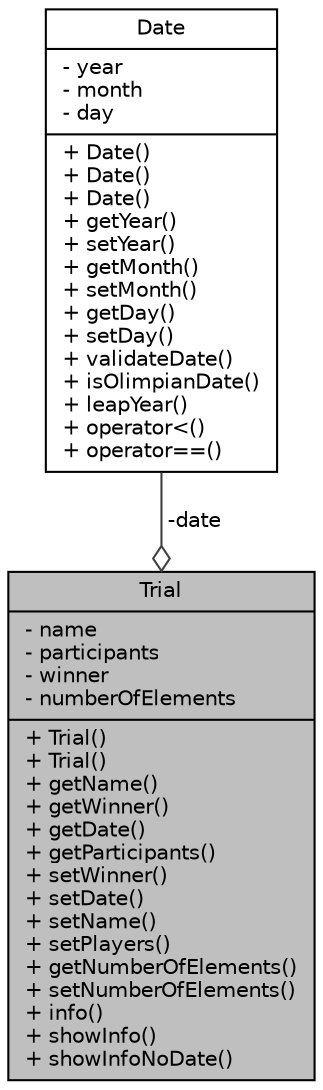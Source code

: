 digraph "Trial"
{
 // LATEX_PDF_SIZE
  edge [fontname="Helvetica",fontsize="10",labelfontname="Helvetica",labelfontsize="10"];
  node [fontname="Helvetica",fontsize="10",shape=record];
  Node1 [label="{Trial\n|- name\l- participants\l- winner\l- numberOfElements\l|+ Trial()\l+ Trial()\l+ getName()\l+ getWinner()\l+ getDate()\l+ getParticipants()\l+ setWinner()\l+ setDate()\l+ setName()\l+ setPlayers()\l+ getNumberOfElements()\l+ setNumberOfElements()\l+ info()\l+ showInfo()\l+ showInfoNoDate()\l}",height=0.2,width=0.4,color="black", fillcolor="grey75", style="filled", fontcolor="black",tooltip=" "];
  Node2 -> Node1 [color="grey25",fontsize="10",style="solid",label=" -date" ,arrowhead="odiamond",fontname="Helvetica"];
  Node2 [label="{Date\n|- year\l- month\l- day\l|+ Date()\l+ Date()\l+ Date()\l+ getYear()\l+ setYear()\l+ getMonth()\l+ setMonth()\l+ getDay()\l+ setDay()\l+ validateDate()\l+ isOlimpianDate()\l+ leapYear()\l+ operator\<()\l+ operator==()\l}",height=0.2,width=0.4,color="black", fillcolor="white", style="filled",URL="$class_date.html",tooltip=" "];
}

